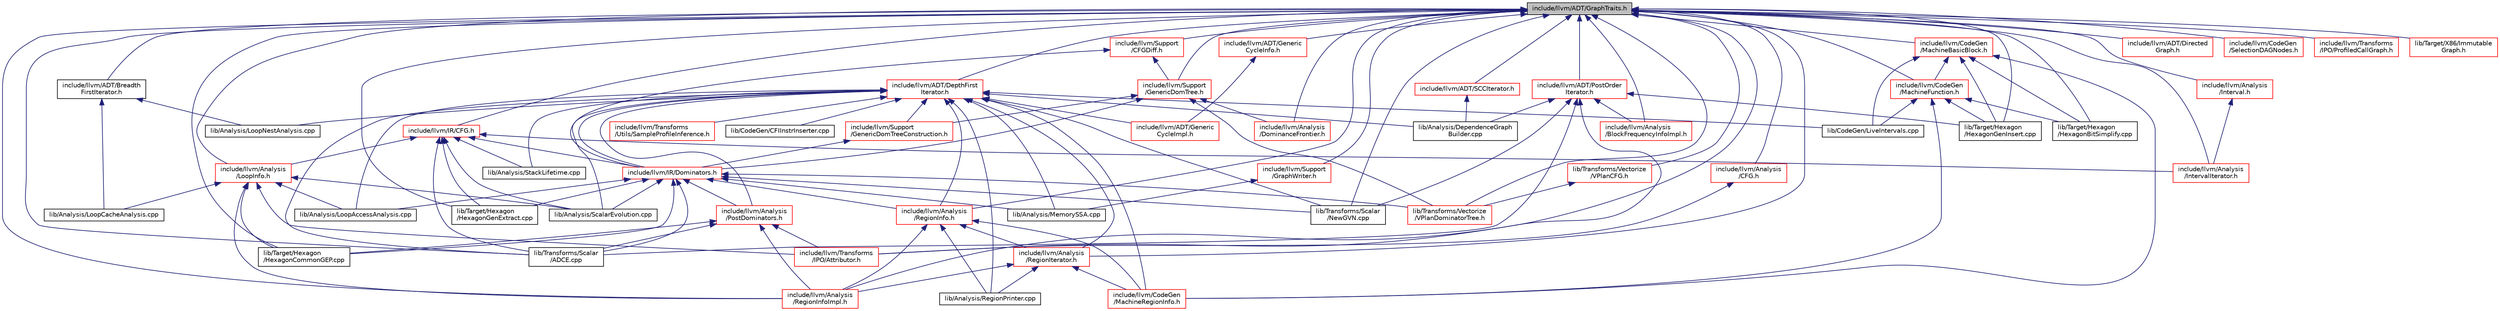 digraph "include/llvm/ADT/GraphTraits.h"
{
 // LATEX_PDF_SIZE
  bgcolor="transparent";
  edge [fontname="Helvetica",fontsize="10",labelfontname="Helvetica",labelfontsize="10"];
  node [fontname="Helvetica",fontsize="10",shape=record];
  Node1 [label="include/llvm/ADT/GraphTraits.h",height=0.2,width=0.4,color="black", fillcolor="grey75", style="filled", fontcolor="black",tooltip=" "];
  Node1 -> Node2 [dir="back",color="midnightblue",fontsize="10",style="solid",fontname="Helvetica"];
  Node2 [label="include/llvm/ADT/Breadth\lFirstIterator.h",height=0.2,width=0.4,color="black",URL="$BreadthFirstIterator_8h.html",tooltip=" "];
  Node2 -> Node3 [dir="back",color="midnightblue",fontsize="10",style="solid",fontname="Helvetica"];
  Node3 [label="lib/Analysis/LoopCacheAnalysis.cpp",height=0.2,width=0.4,color="black",URL="$LoopCacheAnalysis_8cpp.html",tooltip=" "];
  Node2 -> Node4 [dir="back",color="midnightblue",fontsize="10",style="solid",fontname="Helvetica"];
  Node4 [label="lib/Analysis/LoopNestAnalysis.cpp",height=0.2,width=0.4,color="black",URL="$LoopNestAnalysis_8cpp.html",tooltip=" "];
  Node1 -> Node5 [dir="back",color="midnightblue",fontsize="10",style="solid",fontname="Helvetica"];
  Node5 [label="include/llvm/ADT/DepthFirst\lIterator.h",height=0.2,width=0.4,color="red",URL="$DepthFirstIterator_8h.html",tooltip=" "];
  Node5 -> Node6 [dir="back",color="midnightblue",fontsize="10",style="solid",fontname="Helvetica"];
  Node6 [label="include/llvm/ADT/Generic\lCycleImpl.h",height=0.2,width=0.4,color="red",URL="$GenericCycleImpl_8h.html",tooltip=" "];
  Node5 -> Node9 [dir="back",color="midnightblue",fontsize="10",style="solid",fontname="Helvetica"];
  Node9 [label="include/llvm/Analysis\l/PostDominators.h",height=0.2,width=0.4,color="red",URL="$PostDominators_8h.html",tooltip=" "];
  Node9 -> Node28 [dir="back",color="midnightblue",fontsize="10",style="solid",fontname="Helvetica"];
  Node28 [label="include/llvm/Analysis\l/RegionInfoImpl.h",height=0.2,width=0.4,color="red",URL="$RegionInfoImpl_8h.html",tooltip=" "];
  Node9 -> Node35 [dir="back",color="midnightblue",fontsize="10",style="solid",fontname="Helvetica"];
  Node35 [label="include/llvm/Transforms\l/IPO/Attributor.h",height=0.2,width=0.4,color="red",URL="$Attributor_8h.html",tooltip=" "];
  Node9 -> Node51 [dir="back",color="midnightblue",fontsize="10",style="solid",fontname="Helvetica"];
  Node51 [label="lib/Target/Hexagon\l/HexagonCommonGEP.cpp",height=0.2,width=0.4,color="black",URL="$HexagonCommonGEP_8cpp.html",tooltip=" "];
  Node9 -> Node55 [dir="back",color="midnightblue",fontsize="10",style="solid",fontname="Helvetica"];
  Node55 [label="lib/Transforms/Scalar\l/ADCE.cpp",height=0.2,width=0.4,color="black",URL="$ADCE_8cpp.html",tooltip=" "];
  Node5 -> Node65 [dir="back",color="midnightblue",fontsize="10",style="solid",fontname="Helvetica"];
  Node65 [label="include/llvm/Analysis\l/RegionInfo.h",height=0.2,width=0.4,color="red",URL="$RegionInfo_8h.html",tooltip=" "];
  Node65 -> Node28 [dir="back",color="midnightblue",fontsize="10",style="solid",fontname="Helvetica"];
  Node65 -> Node66 [dir="back",color="midnightblue",fontsize="10",style="solid",fontname="Helvetica"];
  Node66 [label="include/llvm/Analysis\l/RegionIterator.h",height=0.2,width=0.4,color="red",URL="$RegionIterator_8h.html",tooltip=" "];
  Node66 -> Node28 [dir="back",color="midnightblue",fontsize="10",style="solid",fontname="Helvetica"];
  Node66 -> Node67 [dir="back",color="midnightblue",fontsize="10",style="solid",fontname="Helvetica"];
  Node67 [label="include/llvm/CodeGen\l/MachineRegionInfo.h",height=0.2,width=0.4,color="red",URL="$MachineRegionInfo_8h.html",tooltip=" "];
  Node66 -> Node69 [dir="back",color="midnightblue",fontsize="10",style="solid",fontname="Helvetica"];
  Node69 [label="lib/Analysis/RegionPrinter.cpp",height=0.2,width=0.4,color="black",URL="$RegionPrinter_8cpp.html",tooltip=" "];
  Node65 -> Node67 [dir="back",color="midnightblue",fontsize="10",style="solid",fontname="Helvetica"];
  Node65 -> Node69 [dir="back",color="midnightblue",fontsize="10",style="solid",fontname="Helvetica"];
  Node5 -> Node66 [dir="back",color="midnightblue",fontsize="10",style="solid",fontname="Helvetica"];
  Node5 -> Node67 [dir="back",color="midnightblue",fontsize="10",style="solid",fontname="Helvetica"];
  Node5 -> Node73 [dir="back",color="midnightblue",fontsize="10",style="solid",fontname="Helvetica"];
  Node73 [label="include/llvm/IR/Dominators.h",height=0.2,width=0.4,color="red",URL="$Dominators_8h.html",tooltip=" "];
  Node73 -> Node9 [dir="back",color="midnightblue",fontsize="10",style="solid",fontname="Helvetica"];
  Node73 -> Node65 [dir="back",color="midnightblue",fontsize="10",style="solid",fontname="Helvetica"];
  Node73 -> Node292 [dir="back",color="midnightblue",fontsize="10",style="solid",fontname="Helvetica"];
  Node292 [label="lib/Analysis/LoopAccessAnalysis.cpp",height=0.2,width=0.4,color="black",URL="$LoopAccessAnalysis_8cpp.html",tooltip=" "];
  Node73 -> Node151 [dir="back",color="midnightblue",fontsize="10",style="solid",fontname="Helvetica"];
  Node151 [label="lib/Analysis/MemorySSA.cpp",height=0.2,width=0.4,color="black",URL="$MemorySSA_8cpp.html",tooltip=" "];
  Node73 -> Node299 [dir="back",color="midnightblue",fontsize="10",style="solid",fontname="Helvetica"];
  Node299 [label="lib/Analysis/ScalarEvolution.cpp",height=0.2,width=0.4,color="black",URL="$ScalarEvolution_8cpp.html",tooltip=" "];
  Node73 -> Node51 [dir="back",color="midnightblue",fontsize="10",style="solid",fontname="Helvetica"];
  Node73 -> Node314 [dir="back",color="midnightblue",fontsize="10",style="solid",fontname="Helvetica"];
  Node314 [label="lib/Target/Hexagon\l/HexagonGenExtract.cpp",height=0.2,width=0.4,color="black",URL="$HexagonGenExtract_8cpp.html",tooltip=" "];
  Node73 -> Node55 [dir="back",color="midnightblue",fontsize="10",style="solid",fontname="Helvetica"];
  Node73 -> Node149 [dir="back",color="midnightblue",fontsize="10",style="solid",fontname="Helvetica"];
  Node149 [label="lib/Transforms/Scalar\l/NewGVN.cpp",height=0.2,width=0.4,color="black",URL="$NewGVN_8cpp.html",tooltip=" "];
  Node73 -> Node343 [dir="back",color="midnightblue",fontsize="10",style="solid",fontname="Helvetica"];
  Node343 [label="lib/Transforms/Vectorize\l/VPlanDominatorTree.h",height=0.2,width=0.4,color="red",URL="$VPlanDominatorTree_8h.html",tooltip=" "];
  Node5 -> Node348 [dir="back",color="midnightblue",fontsize="10",style="solid",fontname="Helvetica"];
  Node348 [label="include/llvm/Support\l/GenericDomTreeConstruction.h",height=0.2,width=0.4,color="red",URL="$GenericDomTreeConstruction_8h.html",tooltip=" "];
  Node348 -> Node73 [dir="back",color="midnightblue",fontsize="10",style="solid",fontname="Helvetica"];
  Node5 -> Node451 [dir="back",color="midnightblue",fontsize="10",style="solid",fontname="Helvetica"];
  Node451 [label="include/llvm/Transforms\l/Utils/SampleProfileInference.h",height=0.2,width=0.4,color="red",URL="$SampleProfileInference_8h.html",tooltip=" "];
  Node5 -> Node453 [dir="back",color="midnightblue",fontsize="10",style="solid",fontname="Helvetica"];
  Node453 [label="lib/Analysis/DependenceGraph\lBuilder.cpp",height=0.2,width=0.4,color="black",URL="$DependenceGraphBuilder_8cpp.html",tooltip=" "];
  Node5 -> Node292 [dir="back",color="midnightblue",fontsize="10",style="solid",fontname="Helvetica"];
  Node5 -> Node4 [dir="back",color="midnightblue",fontsize="10",style="solid",fontname="Helvetica"];
  Node5 -> Node151 [dir="back",color="midnightblue",fontsize="10",style="solid",fontname="Helvetica"];
  Node5 -> Node69 [dir="back",color="midnightblue",fontsize="10",style="solid",fontname="Helvetica"];
  Node5 -> Node299 [dir="back",color="midnightblue",fontsize="10",style="solid",fontname="Helvetica"];
  Node5 -> Node454 [dir="back",color="midnightblue",fontsize="10",style="solid",fontname="Helvetica"];
  Node454 [label="lib/Analysis/StackLifetime.cpp",height=0.2,width=0.4,color="black",URL="$StackLifetime_8cpp.html",tooltip=" "];
  Node5 -> Node455 [dir="back",color="midnightblue",fontsize="10",style="solid",fontname="Helvetica"];
  Node455 [label="lib/CodeGen/CFIInstrInserter.cpp",height=0.2,width=0.4,color="black",URL="$CFIInstrInserter_8cpp.html",tooltip=" "];
  Node5 -> Node384 [dir="back",color="midnightblue",fontsize="10",style="solid",fontname="Helvetica"];
  Node384 [label="lib/CodeGen/LiveIntervals.cpp",height=0.2,width=0.4,color="black",URL="$LiveIntervals_8cpp.html",tooltip=" "];
  Node5 -> Node55 [dir="back",color="midnightblue",fontsize="10",style="solid",fontname="Helvetica"];
  Node5 -> Node149 [dir="back",color="midnightblue",fontsize="10",style="solid",fontname="Helvetica"];
  Node1 -> Node470 [dir="back",color="midnightblue",fontsize="10",style="solid",fontname="Helvetica"];
  Node470 [label="include/llvm/ADT/Directed\lGraph.h",height=0.2,width=0.4,color="red",URL="$DirectedGraph_8h.html",tooltip=" "];
  Node1 -> Node475 [dir="back",color="midnightblue",fontsize="10",style="solid",fontname="Helvetica"];
  Node475 [label="include/llvm/ADT/Generic\lCycleInfo.h",height=0.2,width=0.4,color="red",URL="$GenericCycleInfo_8h.html",tooltip="Find all cycles in a control-flow graph, including irreducible loops."];
  Node475 -> Node6 [dir="back",color="midnightblue",fontsize="10",style="solid",fontname="Helvetica"];
  Node1 -> Node481 [dir="back",color="midnightblue",fontsize="10",style="solid",fontname="Helvetica"];
  Node481 [label="include/llvm/ADT/PostOrder\lIterator.h",height=0.2,width=0.4,color="red",URL="$PostOrderIterator_8h.html",tooltip=" "];
  Node481 -> Node482 [dir="back",color="midnightblue",fontsize="10",style="solid",fontname="Helvetica"];
  Node482 [label="include/llvm/Analysis\l/BlockFrequencyInfoImpl.h",height=0.2,width=0.4,color="red",URL="$BlockFrequencyInfoImpl_8h.html",tooltip=" "];
  Node481 -> Node28 [dir="back",color="midnightblue",fontsize="10",style="solid",fontname="Helvetica"];
  Node481 -> Node453 [dir="back",color="midnightblue",fontsize="10",style="solid",fontname="Helvetica"];
  Node481 -> Node429 [dir="back",color="midnightblue",fontsize="10",style="solid",fontname="Helvetica"];
  Node429 [label="lib/Target/Hexagon\l/HexagonGenInsert.cpp",height=0.2,width=0.4,color="black",URL="$HexagonGenInsert_8cpp.html",tooltip=" "];
  Node481 -> Node55 [dir="back",color="midnightblue",fontsize="10",style="solid",fontname="Helvetica"];
  Node481 -> Node149 [dir="back",color="midnightblue",fontsize="10",style="solid",fontname="Helvetica"];
  Node1 -> Node512 [dir="back",color="midnightblue",fontsize="10",style="solid",fontname="Helvetica"];
  Node512 [label="include/llvm/ADT/SCCIterator.h",height=0.2,width=0.4,color="red",URL="$SCCIterator_8h.html",tooltip=" "];
  Node512 -> Node453 [dir="back",color="midnightblue",fontsize="10",style="solid",fontname="Helvetica"];
  Node1 -> Node482 [dir="back",color="midnightblue",fontsize="10",style="solid",fontname="Helvetica"];
  Node1 -> Node522 [dir="back",color="midnightblue",fontsize="10",style="solid",fontname="Helvetica"];
  Node522 [label="include/llvm/Analysis\l/CFG.h",height=0.2,width=0.4,color="red",URL="$Analysis_2CFG_8h.html",tooltip=" "];
  Node522 -> Node35 [dir="back",color="midnightblue",fontsize="10",style="solid",fontname="Helvetica"];
  Node1 -> Node524 [dir="back",color="midnightblue",fontsize="10",style="solid",fontname="Helvetica"];
  Node524 [label="include/llvm/Analysis\l/DominanceFrontier.h",height=0.2,width=0.4,color="red",URL="$DominanceFrontier_8h.html",tooltip=" "];
  Node1 -> Node527 [dir="back",color="midnightblue",fontsize="10",style="solid",fontname="Helvetica"];
  Node527 [label="include/llvm/Analysis\l/Interval.h",height=0.2,width=0.4,color="red",URL="$Interval_8h.html",tooltip=" "];
  Node527 -> Node528 [dir="back",color="midnightblue",fontsize="10",style="solid",fontname="Helvetica"];
  Node528 [label="include/llvm/Analysis\l/IntervalIterator.h",height=0.2,width=0.4,color="red",URL="$IntervalIterator_8h.html",tooltip=" "];
  Node1 -> Node528 [dir="back",color="midnightblue",fontsize="10",style="solid",fontname="Helvetica"];
  Node1 -> Node531 [dir="back",color="midnightblue",fontsize="10",style="solid",fontname="Helvetica"];
  Node531 [label="include/llvm/Analysis\l/LoopInfo.h",height=0.2,width=0.4,color="red",URL="$LoopInfo_8h.html",tooltip=" "];
  Node531 -> Node28 [dir="back",color="midnightblue",fontsize="10",style="solid",fontname="Helvetica"];
  Node531 -> Node35 [dir="back",color="midnightblue",fontsize="10",style="solid",fontname="Helvetica"];
  Node531 -> Node292 [dir="back",color="midnightblue",fontsize="10",style="solid",fontname="Helvetica"];
  Node531 -> Node3 [dir="back",color="midnightblue",fontsize="10",style="solid",fontname="Helvetica"];
  Node531 -> Node299 [dir="back",color="midnightblue",fontsize="10",style="solid",fontname="Helvetica"];
  Node531 -> Node51 [dir="back",color="midnightblue",fontsize="10",style="solid",fontname="Helvetica"];
  Node1 -> Node65 [dir="back",color="midnightblue",fontsize="10",style="solid",fontname="Helvetica"];
  Node1 -> Node28 [dir="back",color="midnightblue",fontsize="10",style="solid",fontname="Helvetica"];
  Node1 -> Node66 [dir="back",color="midnightblue",fontsize="10",style="solid",fontname="Helvetica"];
  Node1 -> Node645 [dir="back",color="midnightblue",fontsize="10",style="solid",fontname="Helvetica"];
  Node645 [label="include/llvm/CodeGen\l/MachineBasicBlock.h",height=0.2,width=0.4,color="red",URL="$MachineBasicBlock_8h.html",tooltip=" "];
  Node645 -> Node858 [dir="back",color="midnightblue",fontsize="10",style="solid",fontname="Helvetica"];
  Node858 [label="include/llvm/CodeGen\l/MachineFunction.h",height=0.2,width=0.4,color="red",URL="$MachineFunction_8h.html",tooltip=" "];
  Node858 -> Node67 [dir="back",color="midnightblue",fontsize="10",style="solid",fontname="Helvetica"];
  Node858 -> Node384 [dir="back",color="midnightblue",fontsize="10",style="solid",fontname="Helvetica"];
  Node858 -> Node425 [dir="back",color="midnightblue",fontsize="10",style="solid",fontname="Helvetica"];
  Node425 [label="lib/Target/Hexagon\l/HexagonBitSimplify.cpp",height=0.2,width=0.4,color="black",URL="$HexagonBitSimplify_8cpp.html",tooltip=" "];
  Node858 -> Node429 [dir="back",color="midnightblue",fontsize="10",style="solid",fontname="Helvetica"];
  Node645 -> Node67 [dir="back",color="midnightblue",fontsize="10",style="solid",fontname="Helvetica"];
  Node645 -> Node384 [dir="back",color="midnightblue",fontsize="10",style="solid",fontname="Helvetica"];
  Node645 -> Node425 [dir="back",color="midnightblue",fontsize="10",style="solid",fontname="Helvetica"];
  Node645 -> Node429 [dir="back",color="midnightblue",fontsize="10",style="solid",fontname="Helvetica"];
  Node1 -> Node858 [dir="back",color="midnightblue",fontsize="10",style="solid",fontname="Helvetica"];
  Node1 -> Node1733 [dir="back",color="midnightblue",fontsize="10",style="solid",fontname="Helvetica"];
  Node1733 [label="include/llvm/CodeGen\l/SelectionDAGNodes.h",height=0.2,width=0.4,color="red",URL="$SelectionDAGNodes_8h.html",tooltip=" "];
  Node1 -> Node1756 [dir="back",color="midnightblue",fontsize="10",style="solid",fontname="Helvetica"];
  Node1756 [label="include/llvm/IR/CFG.h",height=0.2,width=0.4,color="red",URL="$IR_2CFG_8h.html",tooltip=" "];
  Node1756 -> Node528 [dir="back",color="midnightblue",fontsize="10",style="solid",fontname="Helvetica"];
  Node1756 -> Node531 [dir="back",color="midnightblue",fontsize="10",style="solid",fontname="Helvetica"];
  Node1756 -> Node73 [dir="back",color="midnightblue",fontsize="10",style="solid",fontname="Helvetica"];
  Node1756 -> Node299 [dir="back",color="midnightblue",fontsize="10",style="solid",fontname="Helvetica"];
  Node1756 -> Node454 [dir="back",color="midnightblue",fontsize="10",style="solid",fontname="Helvetica"];
  Node1756 -> Node314 [dir="back",color="midnightblue",fontsize="10",style="solid",fontname="Helvetica"];
  Node1756 -> Node55 [dir="back",color="midnightblue",fontsize="10",style="solid",fontname="Helvetica"];
  Node1 -> Node2007 [dir="back",color="midnightblue",fontsize="10",style="solid",fontname="Helvetica"];
  Node2007 [label="include/llvm/Support\l/CFGDiff.h",height=0.2,width=0.4,color="red",URL="$CFGDiff_8h.html",tooltip=" "];
  Node2007 -> Node73 [dir="back",color="midnightblue",fontsize="10",style="solid",fontname="Helvetica"];
  Node2007 -> Node2009 [dir="back",color="midnightblue",fontsize="10",style="solid",fontname="Helvetica"];
  Node2009 [label="include/llvm/Support\l/GenericDomTree.h",height=0.2,width=0.4,color="red",URL="$GenericDomTree_8h.html",tooltip=" "];
  Node2009 -> Node524 [dir="back",color="midnightblue",fontsize="10",style="solid",fontname="Helvetica"];
  Node2009 -> Node73 [dir="back",color="midnightblue",fontsize="10",style="solid",fontname="Helvetica"];
  Node2009 -> Node348 [dir="back",color="midnightblue",fontsize="10",style="solid",fontname="Helvetica"];
  Node2009 -> Node343 [dir="back",color="midnightblue",fontsize="10",style="solid",fontname="Helvetica"];
  Node1 -> Node2009 [dir="back",color="midnightblue",fontsize="10",style="solid",fontname="Helvetica"];
  Node1 -> Node2011 [dir="back",color="midnightblue",fontsize="10",style="solid",fontname="Helvetica"];
  Node2011 [label="include/llvm/Support\l/GraphWriter.h",height=0.2,width=0.4,color="red",URL="$GraphWriter_8h.html",tooltip=" "];
  Node2011 -> Node151 [dir="back",color="midnightblue",fontsize="10",style="solid",fontname="Helvetica"];
  Node1 -> Node35 [dir="back",color="midnightblue",fontsize="10",style="solid",fontname="Helvetica"];
  Node1 -> Node2014 [dir="back",color="midnightblue",fontsize="10",style="solid",fontname="Helvetica"];
  Node2014 [label="include/llvm/Transforms\l/IPO/ProfiledCallGraph.h",height=0.2,width=0.4,color="red",URL="$ProfiledCallGraph_8h.html",tooltip=" "];
  Node1 -> Node425 [dir="back",color="midnightblue",fontsize="10",style="solid",fontname="Helvetica"];
  Node1 -> Node51 [dir="back",color="midnightblue",fontsize="10",style="solid",fontname="Helvetica"];
  Node1 -> Node314 [dir="back",color="midnightblue",fontsize="10",style="solid",fontname="Helvetica"];
  Node1 -> Node429 [dir="back",color="midnightblue",fontsize="10",style="solid",fontname="Helvetica"];
  Node1 -> Node2015 [dir="back",color="midnightblue",fontsize="10",style="solid",fontname="Helvetica"];
  Node2015 [label="lib/Target/X86/Immutable\lGraph.h",height=0.2,width=0.4,color="red",URL="$ImmutableGraph_8h.html",tooltip=" "];
  Node1 -> Node55 [dir="back",color="midnightblue",fontsize="10",style="solid",fontname="Helvetica"];
  Node1 -> Node149 [dir="back",color="midnightblue",fontsize="10",style="solid",fontname="Helvetica"];
  Node1 -> Node467 [dir="back",color="midnightblue",fontsize="10",style="solid",fontname="Helvetica"];
  Node467 [label="lib/Transforms/Vectorize\l/VPlanCFG.h",height=0.2,width=0.4,color="red",URL="$VPlanCFG_8h.html",tooltip=" "];
  Node467 -> Node343 [dir="back",color="midnightblue",fontsize="10",style="solid",fontname="Helvetica"];
  Node1 -> Node343 [dir="back",color="midnightblue",fontsize="10",style="solid",fontname="Helvetica"];
}
